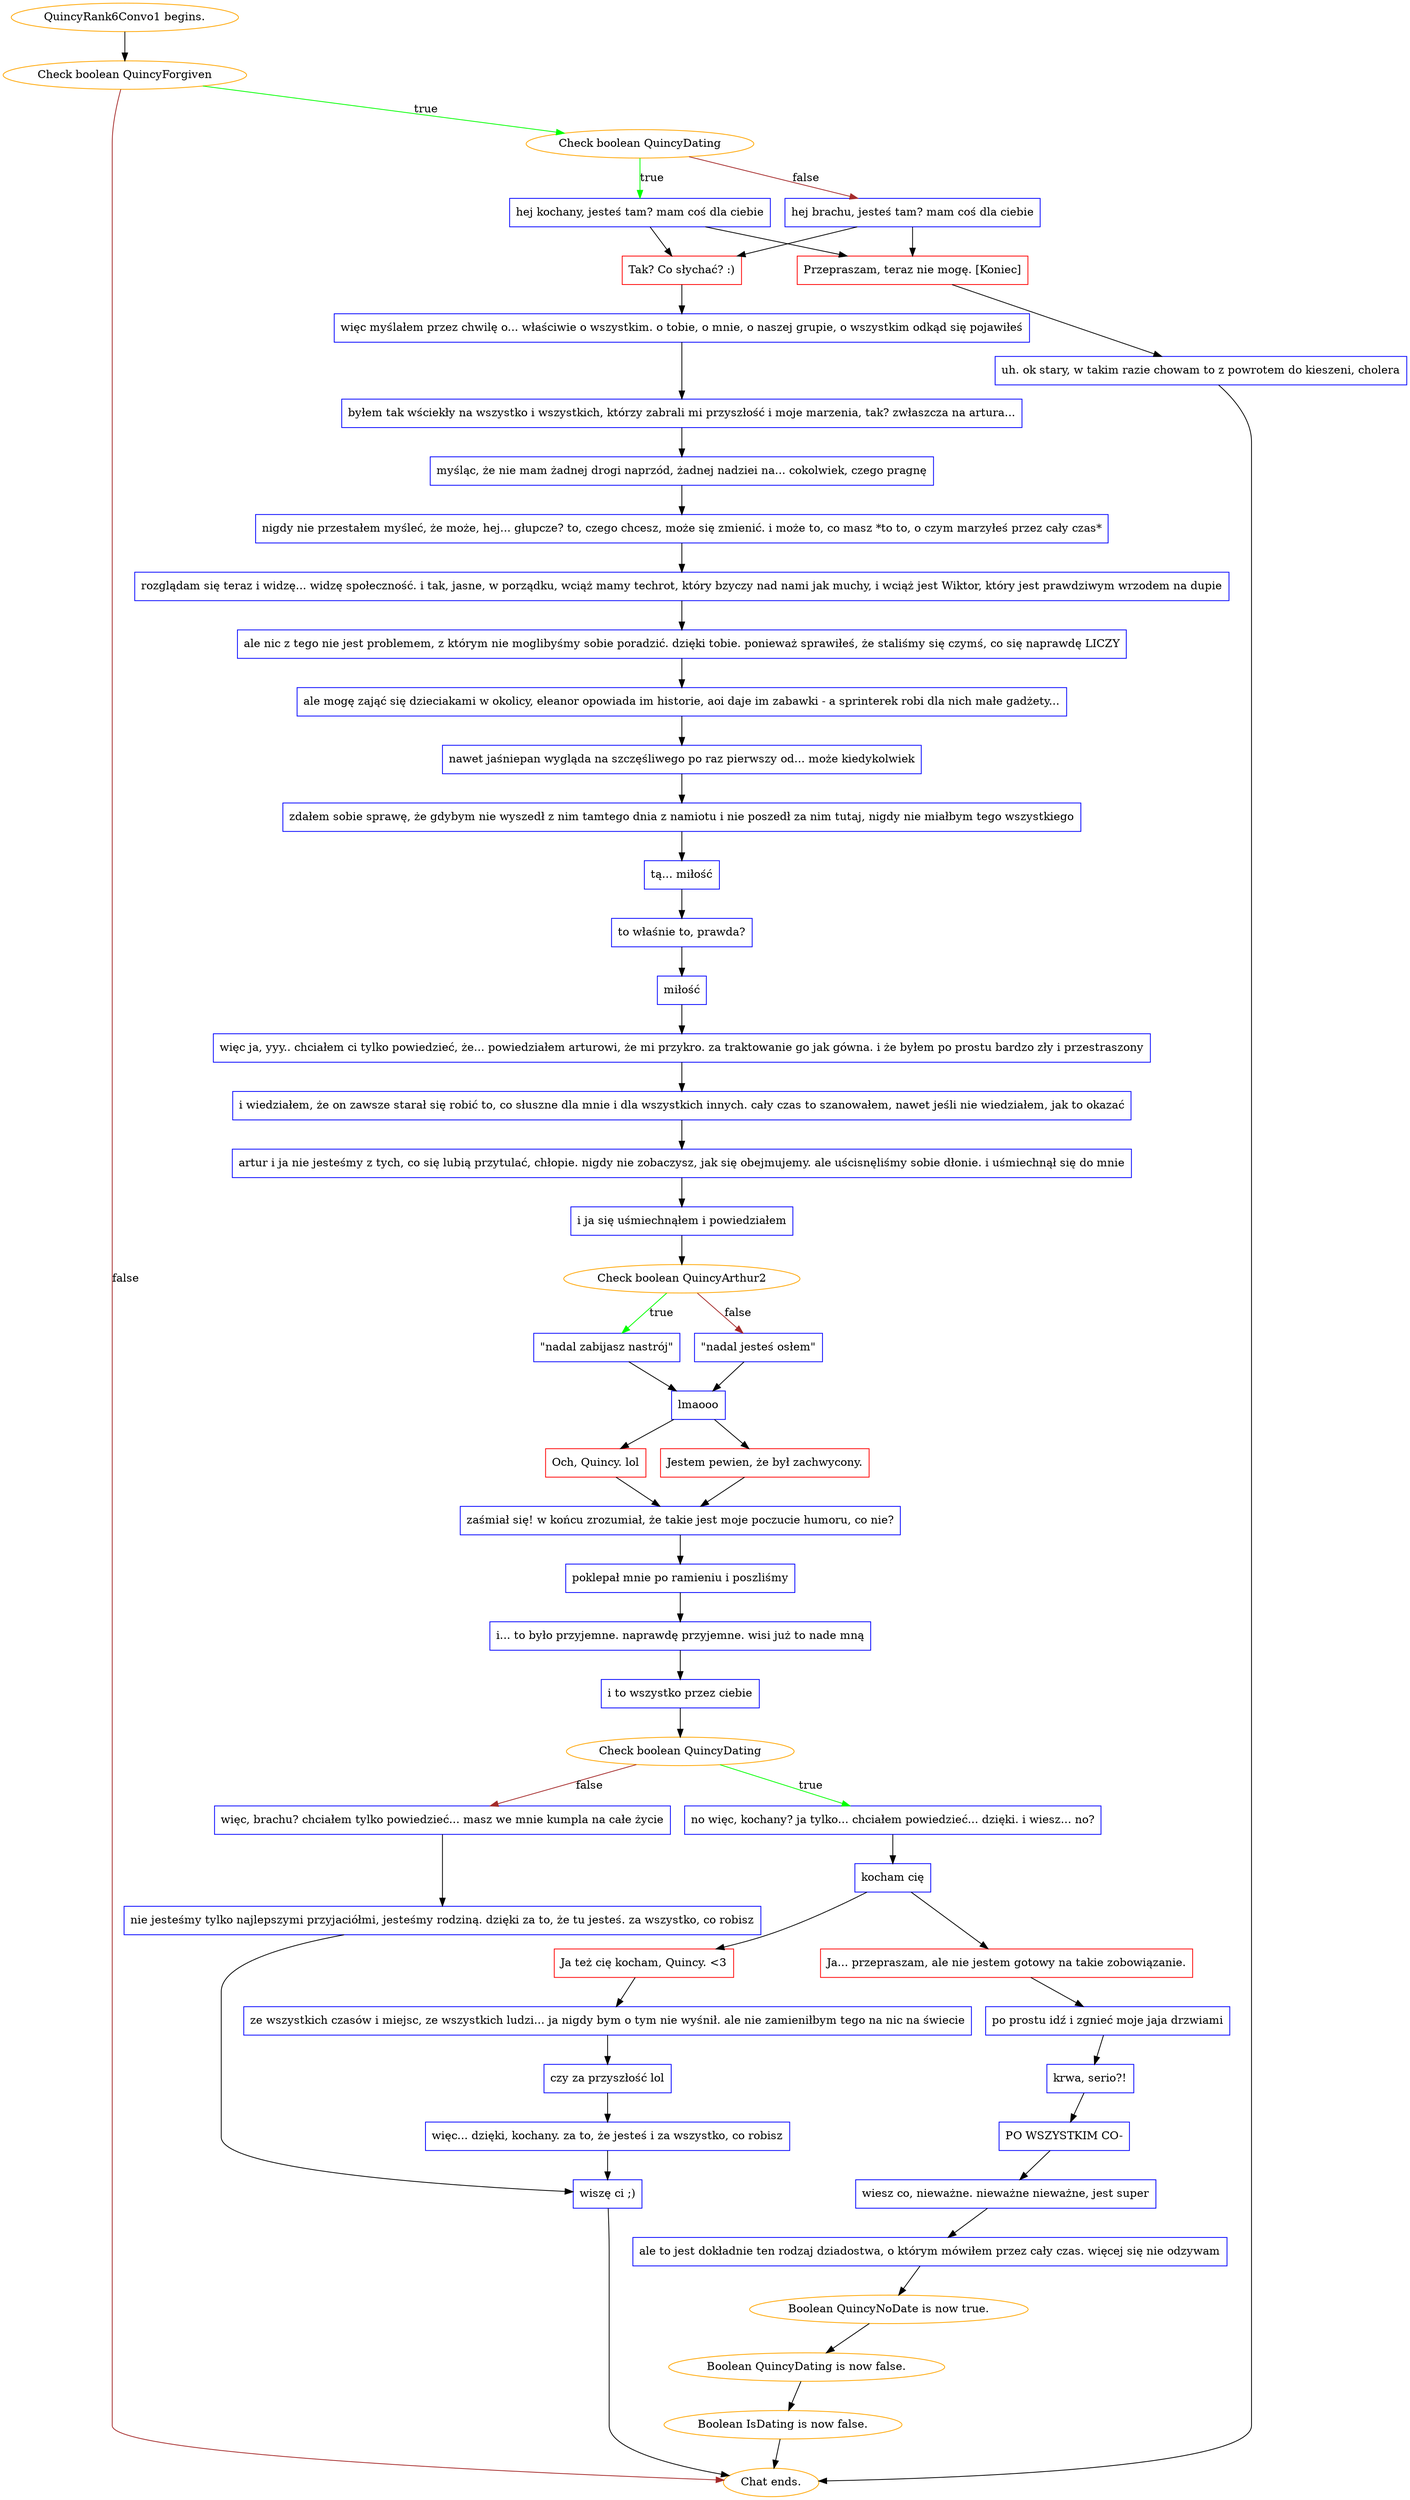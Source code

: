 digraph {
	"QuincyRank6Convo1 begins." [color=orange];
		"QuincyRank6Convo1 begins." -> j1028790650;
	j1028790650 [label="Check boolean QuincyForgiven",color=orange];
		j1028790650 -> j1681426543 [label=true,color=green];
		j1028790650 -> "Chat ends." [label=false,color=brown];
	j1681426543 [label="Check boolean QuincyDating",color=orange];
		j1681426543 -> j2326742775 [label=true,color=green];
		j1681426543 -> j4004027782 [label=false,color=brown];
	"Chat ends." [color=orange];
	j2326742775 [label="hej kochany, jesteś tam? mam coś dla ciebie",shape=box,color=blue];
		j2326742775 -> j3946831483;
		j2326742775 -> j1668054332;
	j4004027782 [label="hej brachu, jesteś tam? mam coś dla ciebie",shape=box,color=blue];
		j4004027782 -> j3946831483;
		j4004027782 -> j1668054332;
	j3946831483 [label="Tak? Co słychać? :)",shape=box,color=red];
		j3946831483 -> j2198135000;
	j1668054332 [label="Przepraszam, teraz nie mogę. [Koniec]",shape=box,color=red];
		j1668054332 -> j2971772880;
	j2198135000 [label="więc myślałem przez chwilę o... właściwie o wszystkim. o tobie, o mnie, o naszej grupie, o wszystkim odkąd się pojawiłeś",shape=box,color=blue];
		j2198135000 -> j1944496384;
	j2971772880 [label="uh. ok stary, w takim razie chowam to z powrotem do kieszeni, cholera",shape=box,color=blue];
		j2971772880 -> "Chat ends.";
	j1944496384 [label="byłem tak wściekły na wszystko i wszystkich, którzy zabrali mi przyszłość i moje marzenia, tak? zwłaszcza na artura...",shape=box,color=blue];
		j1944496384 -> j3688170624;
	j3688170624 [label="myśląc, że nie mam żadnej drogi naprzód, żadnej nadziei na... cokolwiek, czego pragnę",shape=box,color=blue];
		j3688170624 -> j3691113511;
	j3691113511 [label="nigdy nie przestałem myśleć, że może, hej... głupcze? to, czego chcesz, może się zmienić. i może to, co masz *to to, o czym marzyłeś przez cały czas*",shape=box,color=blue];
		j3691113511 -> j279088031;
	j279088031 [label="rozglądam się teraz i widzę... widzę społeczność. i tak, jasne, w porządku, wciąż mamy techrot, który bzyczy nad nami jak muchy, i wciąż jest Wiktor, który jest prawdziwym wrzodem na dupie",shape=box,color=blue];
		j279088031 -> j1688267454;
	j1688267454 [label="ale nic z tego nie jest problemem, z którym nie moglibyśmy sobie poradzić. dzięki tobie. ponieważ sprawiłeś, że staliśmy się czymś, co się naprawdę LICZY",shape=box,color=blue];
		j1688267454 -> j100963535;
	j100963535 [label="ale mogę zająć się dzieciakami w okolicy, eleanor opowiada im historie, aoi daje im zabawki - a sprinterek robi dla nich małe gadżety...",shape=box,color=blue];
		j100963535 -> j1179221166;
	j1179221166 [label="nawet jaśniepan wygląda na szczęśliwego po raz pierwszy od... może kiedykolwiek",shape=box,color=blue];
		j1179221166 -> j1798105773;
	j1798105773 [label="zdałem sobie sprawę, że gdybym nie wyszedł z nim tamtego dnia z namiotu i nie poszedł za nim tutaj, nigdy nie miałbym tego wszystkiego",shape=box,color=blue];
		j1798105773 -> j3273494355;
	j3273494355 [label="tą... miłość",shape=box,color=blue];
		j3273494355 -> j1310283983;
	j1310283983 [label="to właśnie to, prawda?",shape=box,color=blue];
		j1310283983 -> j3508677832;
	j3508677832 [label="miłość",shape=box,color=blue];
		j3508677832 -> j1916961572;
	j1916961572 [label="więc ja, yyy.. chciałem ci tylko powiedzieć, że... powiedziałem arturowi, że mi przykro. za traktowanie go jak gówna. i że byłem po prostu bardzo zły i przestraszony",shape=box,color=blue];
		j1916961572 -> j1492986683;
	j1492986683 [label="i wiedziałem, że on zawsze starał się robić to, co słuszne dla mnie i dla wszystkich innych. cały czas to szanowałem, nawet jeśli nie wiedziałem, jak to okazać",shape=box,color=blue];
		j1492986683 -> j4181690570;
	j4181690570 [label="artur i ja nie jesteśmy z tych, co się lubią przytulać, chłopie. nigdy nie zobaczysz, jak się obejmujemy. ale uścisnęliśmy sobie dłonie. i uśmiechnął się do mnie",shape=box,color=blue];
		j4181690570 -> j1108636421;
	j1108636421 [label="i ja się uśmiechnąłem i powiedziałem",shape=box,color=blue];
		j1108636421 -> j44349994;
	j44349994 [label="Check boolean QuincyArthur2",color=orange];
		j44349994 -> j2683676541 [label=true,color=green];
		j44349994 -> j743730535 [label=false,color=brown];
	j2683676541 [label="\"nadal zabijasz nastrój\"",shape=box,color=blue];
		j2683676541 -> j3411804844;
	j743730535 [label="\"nadal jesteś osłem\"",shape=box,color=blue];
		j743730535 -> j3411804844;
	j3411804844 [label="lmaooo",shape=box,color=blue];
		j3411804844 -> j3278616592;
		j3411804844 -> j2213262835;
	j3278616592 [label="Och, Quincy. lol",shape=box,color=red];
		j3278616592 -> j2531359409;
	j2213262835 [label="Jestem pewien, że był zachwycony.",shape=box,color=red];
		j2213262835 -> j2531359409;
	j2531359409 [label="zaśmiał się! w końcu zrozumiał, że takie jest moje poczucie humoru, co nie?",shape=box,color=blue];
		j2531359409 -> j2932030681;
	j2932030681 [label="poklepał mnie po ramieniu i poszliśmy",shape=box,color=blue];
		j2932030681 -> j3388862931;
	j3388862931 [label="i... to było przyjemne. naprawdę przyjemne. wisi już to nade mną",shape=box,color=blue];
		j3388862931 -> j770568097;
	j770568097 [label="i to wszystko przez ciebie",shape=box,color=blue];
		j770568097 -> j636346702;
	j636346702 [label="Check boolean QuincyDating",color=orange];
		j636346702 -> j1191283600 [label=true,color=green];
		j636346702 -> j180321747 [label=false,color=brown];
	j1191283600 [label="no więc, kochany? ja tylko... chciałem powiedzieć... dzięki. i wiesz... no?",shape=box,color=blue];
		j1191283600 -> j1580493478;
	j180321747 [label="więc, brachu? chciałem tylko powiedzieć... masz we mnie kumpla na całe życie",shape=box,color=blue];
		j180321747 -> j2912272728;
	j1580493478 [label="kocham cię",shape=box,color=blue];
		j1580493478 -> j484872425;
		j1580493478 -> j2837372376;
	j2912272728 [label="nie jesteśmy tylko najlepszymi przyjaciółmi, jesteśmy rodziną. dzięki za to, że tu jesteś. za wszystko, co robisz",shape=box,color=blue];
		j2912272728 -> j207302786;
	j484872425 [label="Ja też cię kocham, Quincy. <3",shape=box,color=red];
		j484872425 -> j3828596112;
	j2837372376 [label="Ja... przepraszam, ale nie jestem gotowy na takie zobowiązanie.",shape=box,color=red];
		j2837372376 -> j834803110;
	j207302786 [label="wiszę ci ;)",shape=box,color=blue];
		j207302786 -> "Chat ends.";
	j3828596112 [label="ze wszystkich czasów i miejsc, ze wszystkich ludzi... ja nigdy bym o tym nie wyśnił. ale nie zamieniłbym tego na nic na świecie",shape=box,color=blue];
		j3828596112 -> j559808266;
	j834803110 [label="po prostu idź i zgnieć moje jaja drzwiami",shape=box,color=blue];
		j834803110 -> j1539811171;
	j559808266 [label="czy za przyszłość lol",shape=box,color=blue];
		j559808266 -> j2222889557;
	j1539811171 [label="krwa, serio?!",shape=box,color=blue];
		j1539811171 -> j3141304676;
	j2222889557 [label="więc... dzięki, kochany. za to, że jesteś i za wszystko, co robisz",shape=box,color=blue];
		j2222889557 -> j207302786;
	j3141304676 [label="PO WSZYSTKIM CO-",shape=box,color=blue];
		j3141304676 -> j531573825;
	j531573825 [label="wiesz co, nieważne. nieważne nieważne, jest super",shape=box,color=blue];
		j531573825 -> j1488071989;
	j1488071989 [label="ale to jest dokładnie ten rodzaj dziadostwa, o którym mówiłem przez cały czas. więcej się nie odzywam",shape=box,color=blue];
		j1488071989 -> j3567260245;
	j3567260245 [label="Boolean QuincyNoDate is now true.",color=orange];
		j3567260245 -> j3990685114;
	j3990685114 [label="Boolean QuincyDating is now false.",color=orange];
		j3990685114 -> j178902881;
	j178902881 [label="Boolean IsDating is now false.",color=orange];
		j178902881 -> "Chat ends.";
}